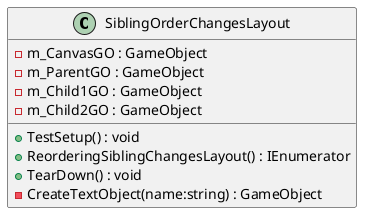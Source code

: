 @startuml
class SiblingOrderChangesLayout {
    - m_CanvasGO : GameObject
    - m_ParentGO : GameObject
    - m_Child1GO : GameObject
    - m_Child2GO : GameObject
    + TestSetup() : void
    + ReorderingSiblingChangesLayout() : IEnumerator
    + TearDown() : void
    - CreateTextObject(name:string) : GameObject
}
@enduml
